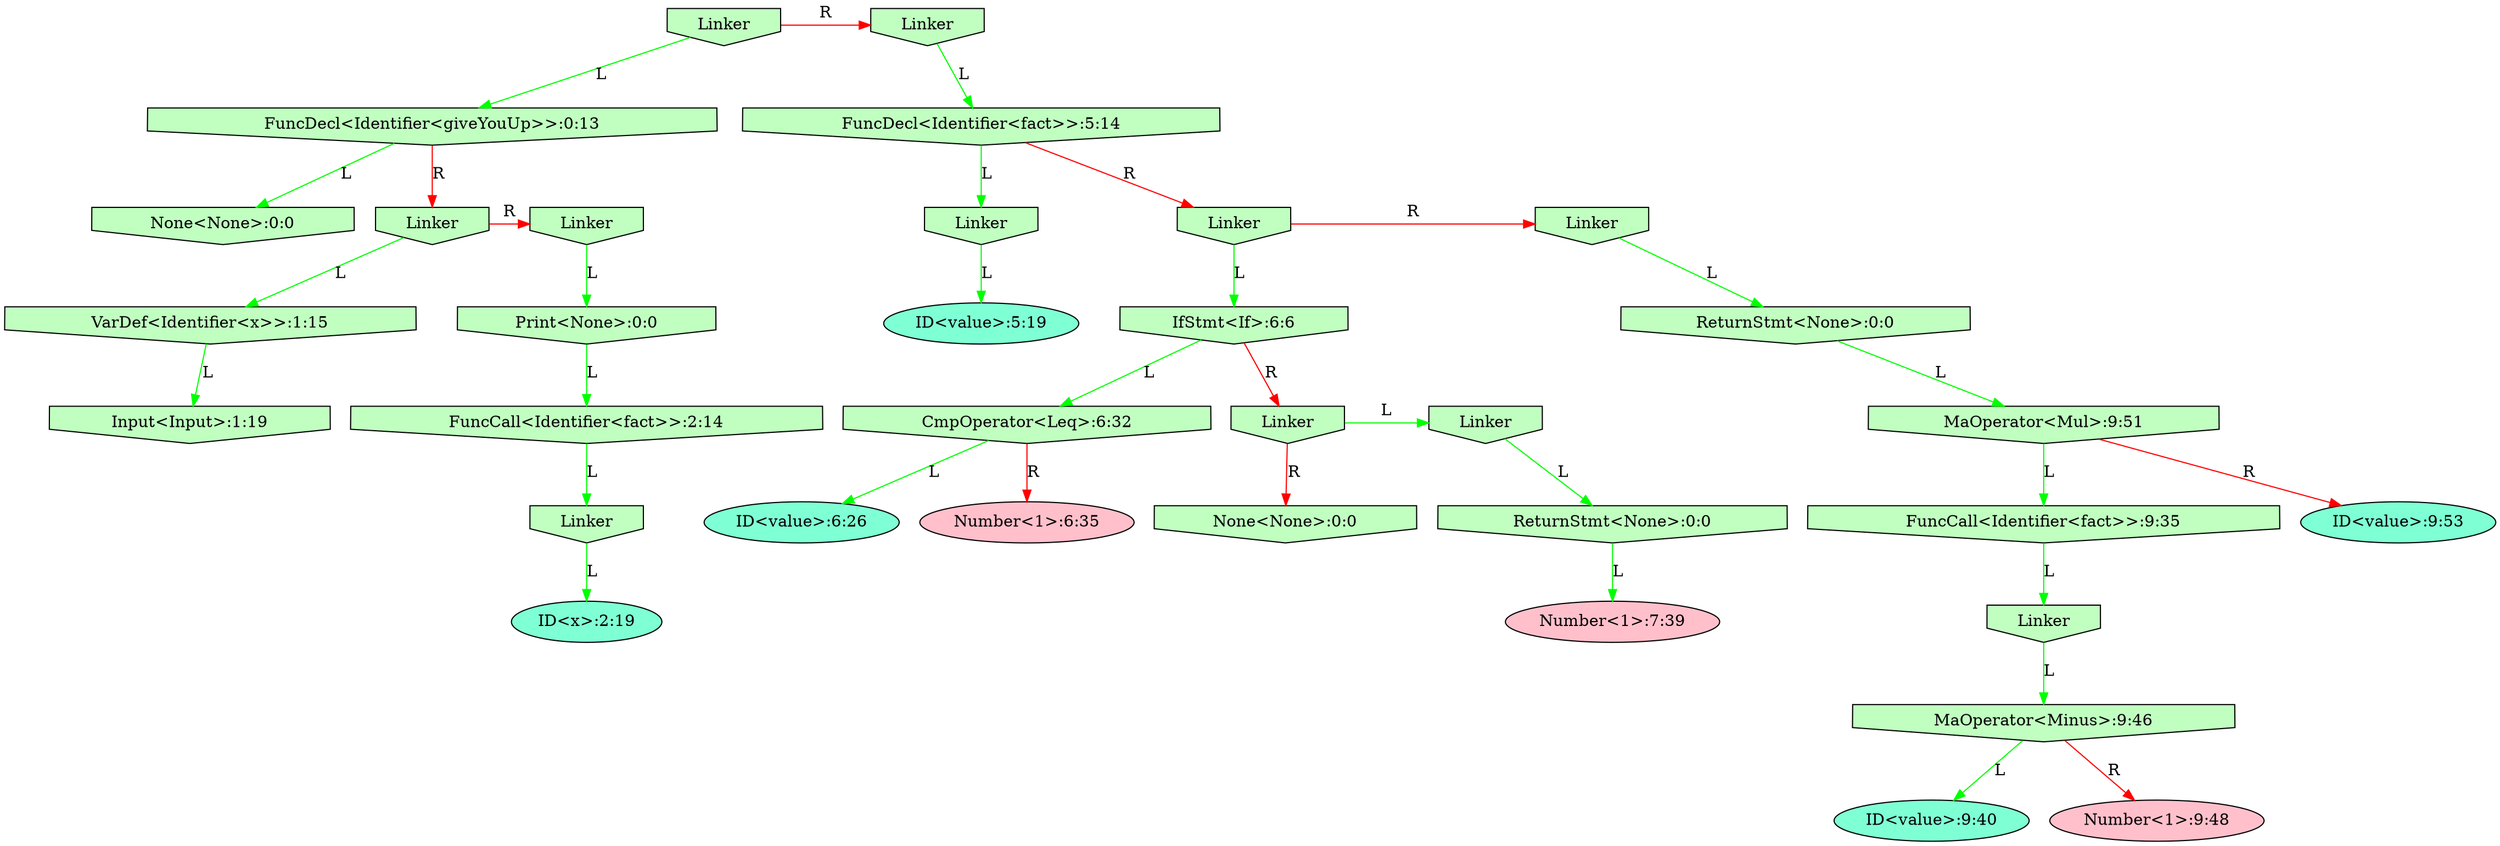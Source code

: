 digraph structure {
node0x607000000560[label="Linker" shape=invhouse fillcolor=darkseagreen1 style=filled]
node0x607000000560->node0x6070000004f0[color=green label=L]
node0x6070000004f0[label="FuncDecl<Identifier<giveYouUp>>:0:13" shape=invhouse fillcolor=darkseagreen1 style=filled]
node0x6070000004f0->node0x607000000100[color=green label=L]
node0x607000000100[label="None<None>:0:0" shape=invhouse fillcolor=darkseagreen1 style=filled]
node0x6070000004f0->node0x607000000250[color=red label=R]
node0x607000000250[label="Linker" shape=invhouse fillcolor=darkseagreen1 style=filled]
node0x607000000250->node0x607000000170[color=green label=L]
node0x607000000170[label="VarDef<Identifier<x>>:1:15" shape=invhouse fillcolor=darkseagreen1 style=filled]
node0x607000000170->node0x6070000001e0[color=green label=L]
node0x6070000001e0[label="Input<Input>:1:19" shape=invhouse fillcolor=darkseagreen1 style=filled]
{rank=same; node0x607000000250; node0x607000000480}
node0x607000000250->node0x607000000480[color=red label=R]
node0x607000000480[label="Linker" shape=invhouse fillcolor=darkseagreen1 style=filled]
node0x607000000480->node0x607000000410[color=green label=L]
node0x607000000410[label="Print<None>:0:0" shape=invhouse fillcolor=darkseagreen1 style=filled]
node0x607000000410->node0x6070000003a0[color=green label=L]
node0x6070000003a0[label="FuncCall<Identifier<fact>>:2:14" shape=invhouse fillcolor=darkseagreen1 style=filled]
node0x6070000003a0->node0x607000000330[color=green label=L]
node0x607000000330[label="Linker" shape=invhouse fillcolor=darkseagreen1 style=filled]
node0x607000000330->node0x6070000002c0[color=green label=L]
node0x6070000002c0[label="ID<x>:2:19" shape=oval fillcolor=aquamarine style=filled]
{rank=same; node0x607000000560; node0x607000000f70}
node0x607000000560->node0x607000000f70[color=red label=R]
node0x607000000f70[label="Linker" shape=invhouse fillcolor=darkseagreen1 style=filled]
node0x607000000f70->node0x607000000f00[color=green label=L]
node0x607000000f00[label="FuncDecl<Identifier<fact>>:5:14" shape=invhouse fillcolor=darkseagreen1 style=filled]
node0x607000000f00->node0x6070000005d0[color=green label=L]
node0x6070000005d0[label="Linker" shape=invhouse fillcolor=darkseagreen1 style=filled]
node0x6070000005d0->node0x607000000640[color=green label=L]
node0x607000000640[label="ID<value>:5:19" shape=oval fillcolor=aquamarine style=filled]
node0x607000000f00->node0x607000000aa0[color=red label=R]
node0x607000000aa0[label="Linker" shape=invhouse fillcolor=darkseagreen1 style=filled]
node0x607000000aa0->node0x607000000a30[color=green label=L]
node0x607000000a30[label="IfStmt<If>:6:6" shape=invhouse fillcolor=darkseagreen1 style=filled]
node0x607000000a30->node0x607000000790[color=green label=L]
node0x607000000790[label="CmpOperator<Leq>:6:32" shape=invhouse fillcolor=darkseagreen1 style=filled]
node0x607000000790->node0x6070000006b0[color=green label=L]
node0x6070000006b0[label="ID<value>:6:26" shape=oval fillcolor=aquamarine style=filled]
node0x607000000790->node0x607000000720[color=red label=R]
node0x607000000720[label="Number<1>:6:35" shape=oval fillcolor=pink style=filled]
node0x607000000a30->node0x6070000009c0[color=red label=R]
node0x6070000009c0[label="Linker" shape=invhouse fillcolor=darkseagreen1 style=filled]
{rank=same; node0x6070000009c0; node0x6070000008e0}
node0x6070000009c0->node0x6070000008e0[color=green label=L]
node0x6070000008e0[label="Linker" shape=invhouse fillcolor=darkseagreen1 style=filled]
node0x6070000008e0->node0x607000000870[color=green label=L]
node0x607000000870[label="ReturnStmt<None>:0:0" shape=invhouse fillcolor=darkseagreen1 style=filled]
node0x607000000870->node0x607000000800[color=green label=L]
node0x607000000800[label="Number<1>:7:39" shape=oval fillcolor=pink style=filled]
node0x6070000009c0->node0x607000000950[color=red label=R]
node0x607000000950[label="None<None>:0:0" shape=invhouse fillcolor=darkseagreen1 style=filled]
{rank=same; node0x607000000aa0; node0x607000000e90}
node0x607000000aa0->node0x607000000e90[color=red label=R]
node0x607000000e90[label="Linker" shape=invhouse fillcolor=darkseagreen1 style=filled]
node0x607000000e90->node0x607000000e20[color=green label=L]
node0x607000000e20[label="ReturnStmt<None>:0:0" shape=invhouse fillcolor=darkseagreen1 style=filled]
node0x607000000e20->node0x607000000db0[color=green label=L]
node0x607000000db0[label="MaOperator<Mul>:9:51" shape=invhouse fillcolor=darkseagreen1 style=filled]
node0x607000000db0->node0x607000000cd0[color=green label=L]
node0x607000000cd0[label="FuncCall<Identifier<fact>>:9:35" shape=invhouse fillcolor=darkseagreen1 style=filled]
node0x607000000cd0->node0x607000000c60[color=green label=L]
node0x607000000c60[label="Linker" shape=invhouse fillcolor=darkseagreen1 style=filled]
node0x607000000c60->node0x607000000bf0[color=green label=L]
node0x607000000bf0[label="MaOperator<Minus>:9:46" shape=invhouse fillcolor=darkseagreen1 style=filled]
node0x607000000bf0->node0x607000000b10[color=green label=L]
node0x607000000b10[label="ID<value>:9:40" shape=oval fillcolor=aquamarine style=filled]
node0x607000000bf0->node0x607000000b80[color=red label=R]
node0x607000000b80[label="Number<1>:9:48" shape=oval fillcolor=pink style=filled]
node0x607000000db0->node0x607000000d40[color=red label=R]
node0x607000000d40[label="ID<value>:9:53" shape=oval fillcolor=aquamarine style=filled]
}
